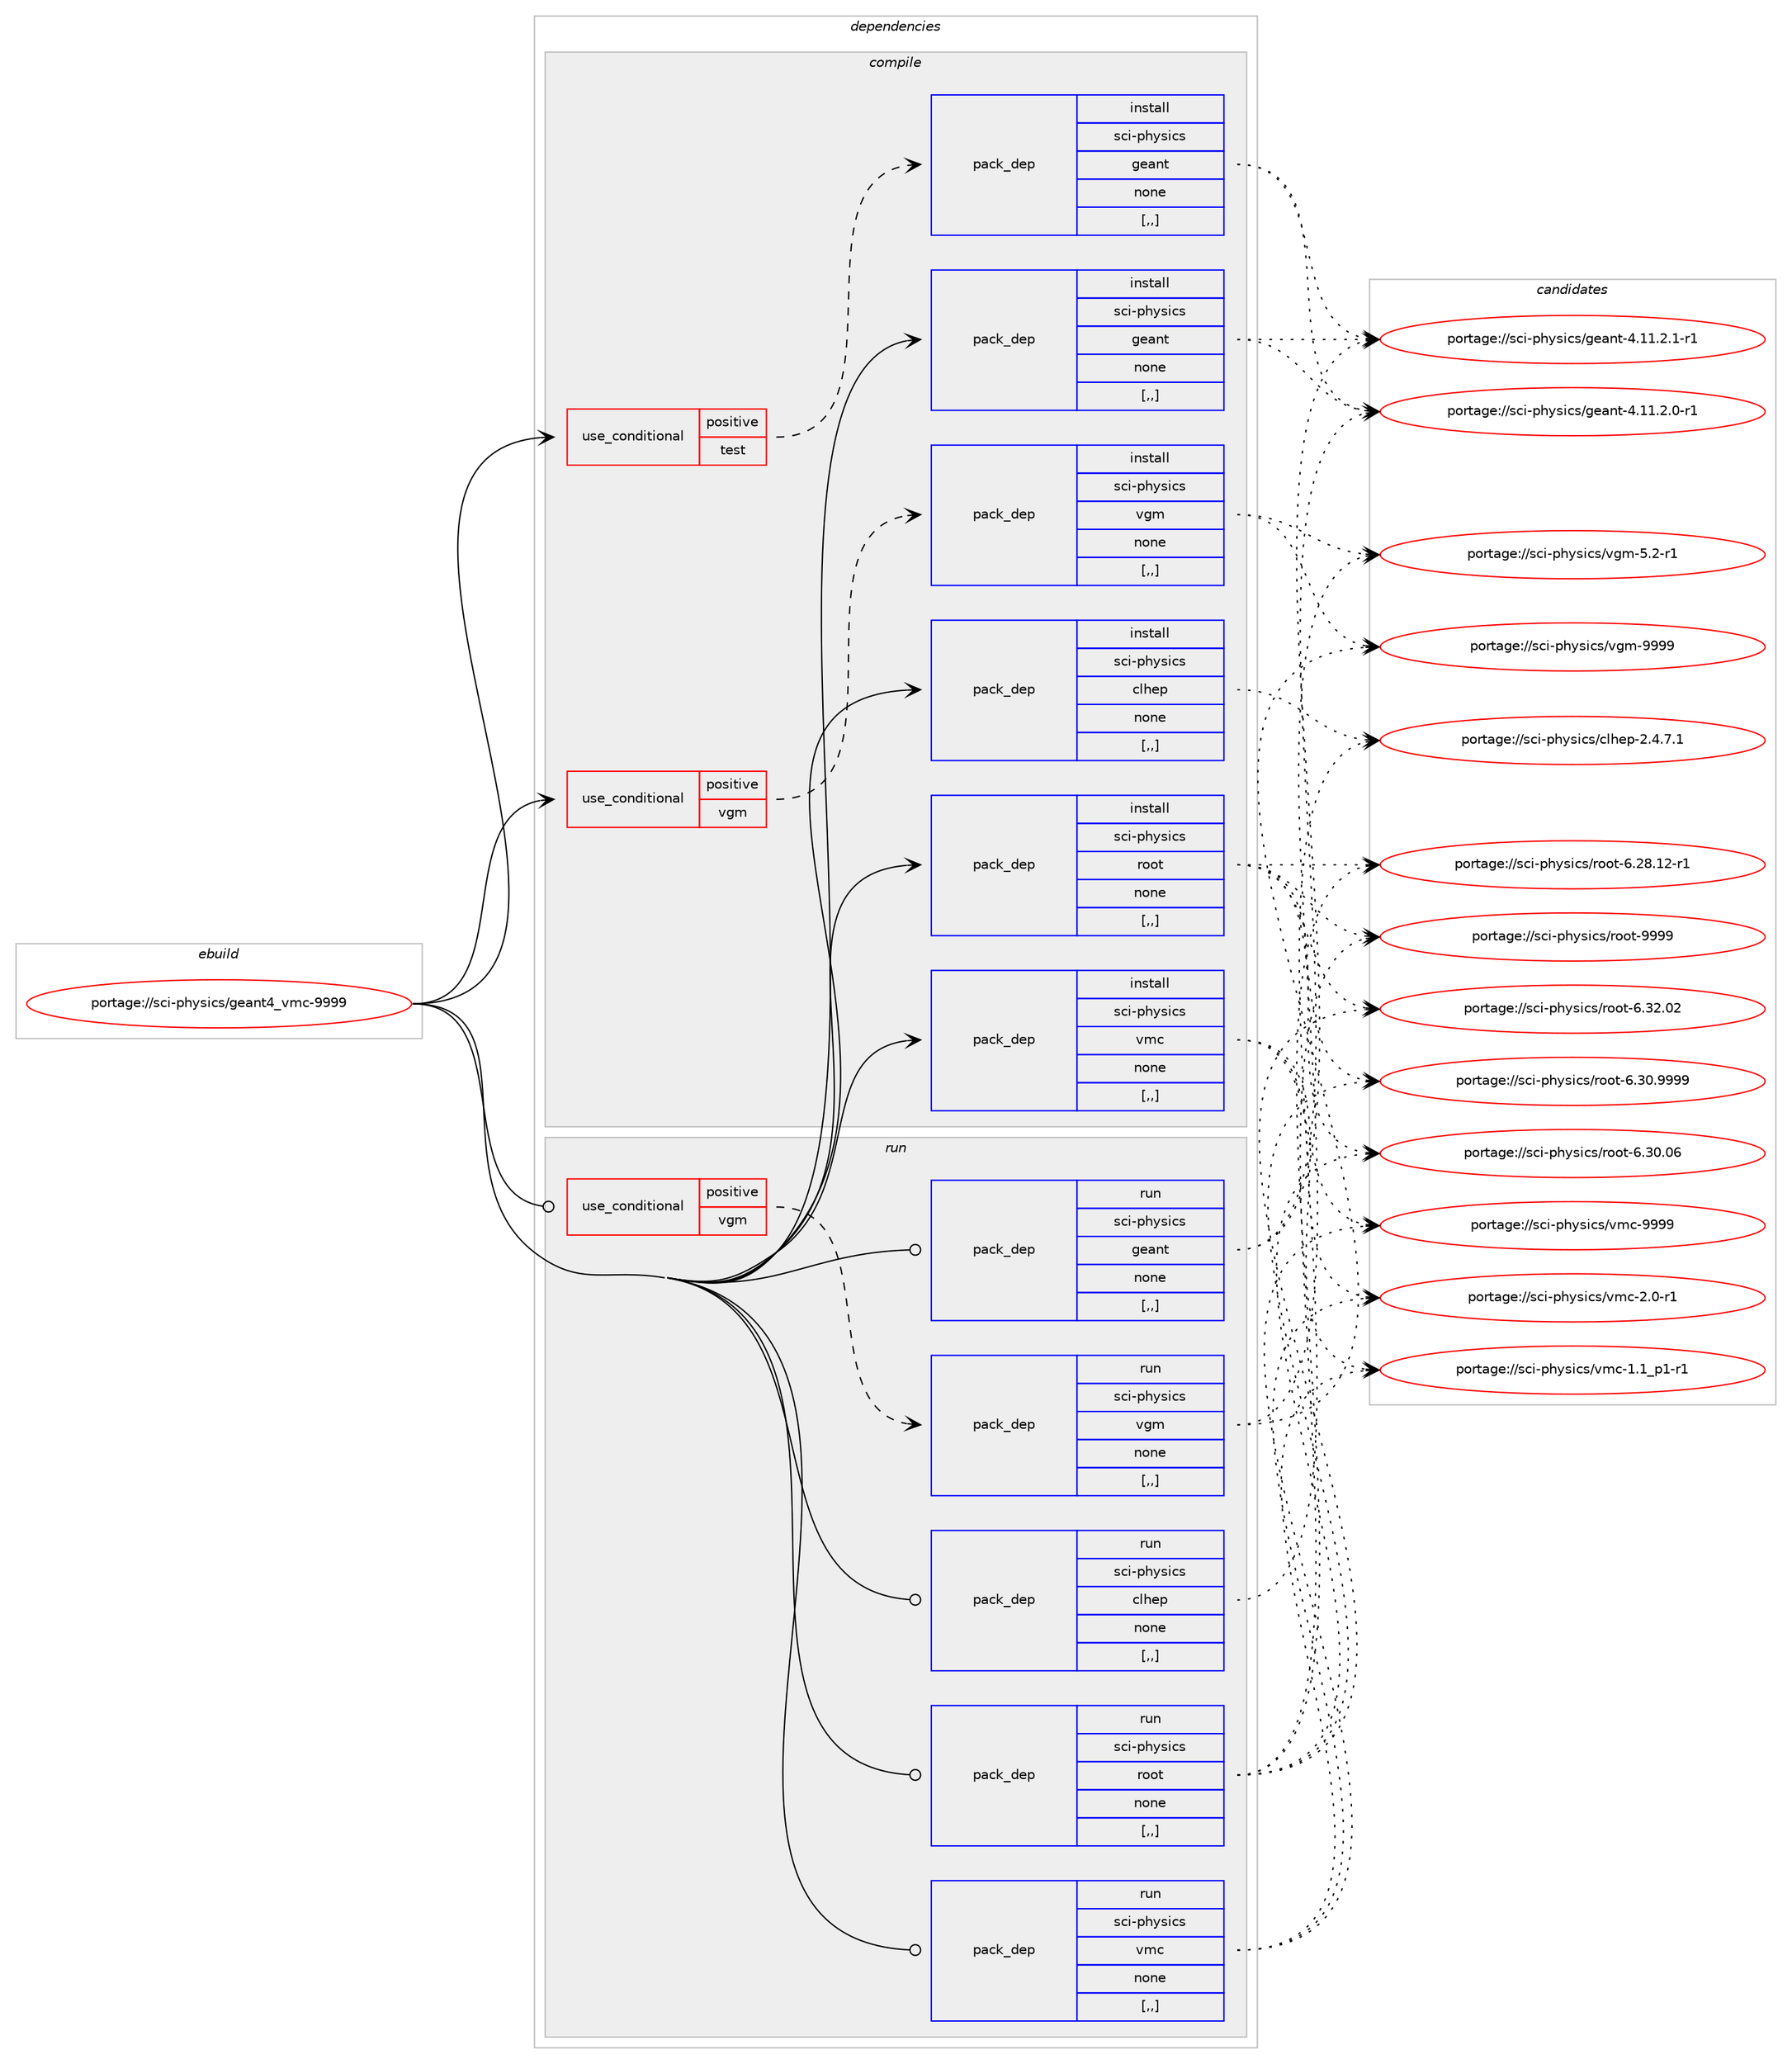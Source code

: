 digraph prolog {

# *************
# Graph options
# *************

newrank=true;
concentrate=true;
compound=true;
graph [rankdir=LR,fontname=Helvetica,fontsize=10,ranksep=1.5];#, ranksep=2.5, nodesep=0.2];
edge  [arrowhead=vee];
node  [fontname=Helvetica,fontsize=10];

# **********
# The ebuild
# **********

subgraph cluster_leftcol {
color=gray;
label=<<i>ebuild</i>>;
id [label="portage://sci-physics/geant4_vmc-9999", color=red, width=4, href="../sci-physics/geant4_vmc-9999.svg"];
}

# ****************
# The dependencies
# ****************

subgraph cluster_midcol {
color=gray;
label=<<i>dependencies</i>>;
subgraph cluster_compile {
fillcolor="#eeeeee";
style=filled;
label=<<i>compile</i>>;
subgraph cond109007 {
dependency410895 [label=<<TABLE BORDER="0" CELLBORDER="1" CELLSPACING="0" CELLPADDING="4"><TR><TD ROWSPAN="3" CELLPADDING="10">use_conditional</TD></TR><TR><TD>positive</TD></TR><TR><TD>test</TD></TR></TABLE>>, shape=none, color=red];
subgraph pack298986 {
dependency410896 [label=<<TABLE BORDER="0" CELLBORDER="1" CELLSPACING="0" CELLPADDING="4" WIDTH="220"><TR><TD ROWSPAN="6" CELLPADDING="30">pack_dep</TD></TR><TR><TD WIDTH="110">install</TD></TR><TR><TD>sci-physics</TD></TR><TR><TD>geant</TD></TR><TR><TD>none</TD></TR><TR><TD>[,,]</TD></TR></TABLE>>, shape=none, color=blue];
}
dependency410895:e -> dependency410896:w [weight=20,style="dashed",arrowhead="vee"];
}
id:e -> dependency410895:w [weight=20,style="solid",arrowhead="vee"];
subgraph cond109008 {
dependency410897 [label=<<TABLE BORDER="0" CELLBORDER="1" CELLSPACING="0" CELLPADDING="4"><TR><TD ROWSPAN="3" CELLPADDING="10">use_conditional</TD></TR><TR><TD>positive</TD></TR><TR><TD>vgm</TD></TR></TABLE>>, shape=none, color=red];
subgraph pack298987 {
dependency410898 [label=<<TABLE BORDER="0" CELLBORDER="1" CELLSPACING="0" CELLPADDING="4" WIDTH="220"><TR><TD ROWSPAN="6" CELLPADDING="30">pack_dep</TD></TR><TR><TD WIDTH="110">install</TD></TR><TR><TD>sci-physics</TD></TR><TR><TD>vgm</TD></TR><TR><TD>none</TD></TR><TR><TD>[,,]</TD></TR></TABLE>>, shape=none, color=blue];
}
dependency410897:e -> dependency410898:w [weight=20,style="dashed",arrowhead="vee"];
}
id:e -> dependency410897:w [weight=20,style="solid",arrowhead="vee"];
subgraph pack298988 {
dependency410899 [label=<<TABLE BORDER="0" CELLBORDER="1" CELLSPACING="0" CELLPADDING="4" WIDTH="220"><TR><TD ROWSPAN="6" CELLPADDING="30">pack_dep</TD></TR><TR><TD WIDTH="110">install</TD></TR><TR><TD>sci-physics</TD></TR><TR><TD>clhep</TD></TR><TR><TD>none</TD></TR><TR><TD>[,,]</TD></TR></TABLE>>, shape=none, color=blue];
}
id:e -> dependency410899:w [weight=20,style="solid",arrowhead="vee"];
subgraph pack298989 {
dependency410900 [label=<<TABLE BORDER="0" CELLBORDER="1" CELLSPACING="0" CELLPADDING="4" WIDTH="220"><TR><TD ROWSPAN="6" CELLPADDING="30">pack_dep</TD></TR><TR><TD WIDTH="110">install</TD></TR><TR><TD>sci-physics</TD></TR><TR><TD>geant</TD></TR><TR><TD>none</TD></TR><TR><TD>[,,]</TD></TR></TABLE>>, shape=none, color=blue];
}
id:e -> dependency410900:w [weight=20,style="solid",arrowhead="vee"];
subgraph pack298990 {
dependency410901 [label=<<TABLE BORDER="0" CELLBORDER="1" CELLSPACING="0" CELLPADDING="4" WIDTH="220"><TR><TD ROWSPAN="6" CELLPADDING="30">pack_dep</TD></TR><TR><TD WIDTH="110">install</TD></TR><TR><TD>sci-physics</TD></TR><TR><TD>root</TD></TR><TR><TD>none</TD></TR><TR><TD>[,,]</TD></TR></TABLE>>, shape=none, color=blue];
}
id:e -> dependency410901:w [weight=20,style="solid",arrowhead="vee"];
subgraph pack298991 {
dependency410902 [label=<<TABLE BORDER="0" CELLBORDER="1" CELLSPACING="0" CELLPADDING="4" WIDTH="220"><TR><TD ROWSPAN="6" CELLPADDING="30">pack_dep</TD></TR><TR><TD WIDTH="110">install</TD></TR><TR><TD>sci-physics</TD></TR><TR><TD>vmc</TD></TR><TR><TD>none</TD></TR><TR><TD>[,,]</TD></TR></TABLE>>, shape=none, color=blue];
}
id:e -> dependency410902:w [weight=20,style="solid",arrowhead="vee"];
}
subgraph cluster_compileandrun {
fillcolor="#eeeeee";
style=filled;
label=<<i>compile and run</i>>;
}
subgraph cluster_run {
fillcolor="#eeeeee";
style=filled;
label=<<i>run</i>>;
subgraph cond109009 {
dependency410903 [label=<<TABLE BORDER="0" CELLBORDER="1" CELLSPACING="0" CELLPADDING="4"><TR><TD ROWSPAN="3" CELLPADDING="10">use_conditional</TD></TR><TR><TD>positive</TD></TR><TR><TD>vgm</TD></TR></TABLE>>, shape=none, color=red];
subgraph pack298992 {
dependency410904 [label=<<TABLE BORDER="0" CELLBORDER="1" CELLSPACING="0" CELLPADDING="4" WIDTH="220"><TR><TD ROWSPAN="6" CELLPADDING="30">pack_dep</TD></TR><TR><TD WIDTH="110">run</TD></TR><TR><TD>sci-physics</TD></TR><TR><TD>vgm</TD></TR><TR><TD>none</TD></TR><TR><TD>[,,]</TD></TR></TABLE>>, shape=none, color=blue];
}
dependency410903:e -> dependency410904:w [weight=20,style="dashed",arrowhead="vee"];
}
id:e -> dependency410903:w [weight=20,style="solid",arrowhead="odot"];
subgraph pack298993 {
dependency410905 [label=<<TABLE BORDER="0" CELLBORDER="1" CELLSPACING="0" CELLPADDING="4" WIDTH="220"><TR><TD ROWSPAN="6" CELLPADDING="30">pack_dep</TD></TR><TR><TD WIDTH="110">run</TD></TR><TR><TD>sci-physics</TD></TR><TR><TD>clhep</TD></TR><TR><TD>none</TD></TR><TR><TD>[,,]</TD></TR></TABLE>>, shape=none, color=blue];
}
id:e -> dependency410905:w [weight=20,style="solid",arrowhead="odot"];
subgraph pack298994 {
dependency410906 [label=<<TABLE BORDER="0" CELLBORDER="1" CELLSPACING="0" CELLPADDING="4" WIDTH="220"><TR><TD ROWSPAN="6" CELLPADDING="30">pack_dep</TD></TR><TR><TD WIDTH="110">run</TD></TR><TR><TD>sci-physics</TD></TR><TR><TD>geant</TD></TR><TR><TD>none</TD></TR><TR><TD>[,,]</TD></TR></TABLE>>, shape=none, color=blue];
}
id:e -> dependency410906:w [weight=20,style="solid",arrowhead="odot"];
subgraph pack298995 {
dependency410907 [label=<<TABLE BORDER="0" CELLBORDER="1" CELLSPACING="0" CELLPADDING="4" WIDTH="220"><TR><TD ROWSPAN="6" CELLPADDING="30">pack_dep</TD></TR><TR><TD WIDTH="110">run</TD></TR><TR><TD>sci-physics</TD></TR><TR><TD>root</TD></TR><TR><TD>none</TD></TR><TR><TD>[,,]</TD></TR></TABLE>>, shape=none, color=blue];
}
id:e -> dependency410907:w [weight=20,style="solid",arrowhead="odot"];
subgraph pack298996 {
dependency410908 [label=<<TABLE BORDER="0" CELLBORDER="1" CELLSPACING="0" CELLPADDING="4" WIDTH="220"><TR><TD ROWSPAN="6" CELLPADDING="30">pack_dep</TD></TR><TR><TD WIDTH="110">run</TD></TR><TR><TD>sci-physics</TD></TR><TR><TD>vmc</TD></TR><TR><TD>none</TD></TR><TR><TD>[,,]</TD></TR></TABLE>>, shape=none, color=blue];
}
id:e -> dependency410908:w [weight=20,style="solid",arrowhead="odot"];
}
}

# **************
# The candidates
# **************

subgraph cluster_choices {
rank=same;
color=gray;
label=<<i>candidates</i>>;

subgraph choice298986 {
color=black;
nodesep=1;
choice11599105451121041211151059911547103101971101164552464949465046494511449 [label="portage://sci-physics/geant-4.11.2.1-r1", color=red, width=4,href="../sci-physics/geant-4.11.2.1-r1.svg"];
choice11599105451121041211151059911547103101971101164552464949465046484511449 [label="portage://sci-physics/geant-4.11.2.0-r1", color=red, width=4,href="../sci-physics/geant-4.11.2.0-r1.svg"];
dependency410896:e -> choice11599105451121041211151059911547103101971101164552464949465046494511449:w [style=dotted,weight="100"];
dependency410896:e -> choice11599105451121041211151059911547103101971101164552464949465046484511449:w [style=dotted,weight="100"];
}
subgraph choice298987 {
color=black;
nodesep=1;
choice115991054511210412111510599115471181031094557575757 [label="portage://sci-physics/vgm-9999", color=red, width=4,href="../sci-physics/vgm-9999.svg"];
choice11599105451121041211151059911547118103109455346504511449 [label="portage://sci-physics/vgm-5.2-r1", color=red, width=4,href="../sci-physics/vgm-5.2-r1.svg"];
dependency410898:e -> choice115991054511210412111510599115471181031094557575757:w [style=dotted,weight="100"];
dependency410898:e -> choice11599105451121041211151059911547118103109455346504511449:w [style=dotted,weight="100"];
}
subgraph choice298988 {
color=black;
nodesep=1;
choice11599105451121041211151059911547991081041011124550465246554649 [label="portage://sci-physics/clhep-2.4.7.1", color=red, width=4,href="../sci-physics/clhep-2.4.7.1.svg"];
dependency410899:e -> choice11599105451121041211151059911547991081041011124550465246554649:w [style=dotted,weight="100"];
}
subgraph choice298989 {
color=black;
nodesep=1;
choice11599105451121041211151059911547103101971101164552464949465046494511449 [label="portage://sci-physics/geant-4.11.2.1-r1", color=red, width=4,href="../sci-physics/geant-4.11.2.1-r1.svg"];
choice11599105451121041211151059911547103101971101164552464949465046484511449 [label="portage://sci-physics/geant-4.11.2.0-r1", color=red, width=4,href="../sci-physics/geant-4.11.2.0-r1.svg"];
dependency410900:e -> choice11599105451121041211151059911547103101971101164552464949465046494511449:w [style=dotted,weight="100"];
dependency410900:e -> choice11599105451121041211151059911547103101971101164552464949465046484511449:w [style=dotted,weight="100"];
}
subgraph choice298990 {
color=black;
nodesep=1;
choice115991054511210412111510599115471141111111164557575757 [label="portage://sci-physics/root-9999", color=red, width=4,href="../sci-physics/root-9999.svg"];
choice115991054511210412111510599115471141111111164554465150464850 [label="portage://sci-physics/root-6.32.02", color=red, width=4,href="../sci-physics/root-6.32.02.svg"];
choice1159910545112104121115105991154711411111111645544651484657575757 [label="portage://sci-physics/root-6.30.9999", color=red, width=4,href="../sci-physics/root-6.30.9999.svg"];
choice115991054511210412111510599115471141111111164554465148464854 [label="portage://sci-physics/root-6.30.06", color=red, width=4,href="../sci-physics/root-6.30.06.svg"];
choice1159910545112104121115105991154711411111111645544650564649504511449 [label="portage://sci-physics/root-6.28.12-r1", color=red, width=4,href="../sci-physics/root-6.28.12-r1.svg"];
dependency410901:e -> choice115991054511210412111510599115471141111111164557575757:w [style=dotted,weight="100"];
dependency410901:e -> choice115991054511210412111510599115471141111111164554465150464850:w [style=dotted,weight="100"];
dependency410901:e -> choice1159910545112104121115105991154711411111111645544651484657575757:w [style=dotted,weight="100"];
dependency410901:e -> choice115991054511210412111510599115471141111111164554465148464854:w [style=dotted,weight="100"];
dependency410901:e -> choice1159910545112104121115105991154711411111111645544650564649504511449:w [style=dotted,weight="100"];
}
subgraph choice298991 {
color=black;
nodesep=1;
choice11599105451121041211151059911547118109994557575757 [label="portage://sci-physics/vmc-9999", color=red, width=4,href="../sci-physics/vmc-9999.svg"];
choice1159910545112104121115105991154711810999455046484511449 [label="portage://sci-physics/vmc-2.0-r1", color=red, width=4,href="../sci-physics/vmc-2.0-r1.svg"];
choice11599105451121041211151059911547118109994549464995112494511449 [label="portage://sci-physics/vmc-1.1_p1-r1", color=red, width=4,href="../sci-physics/vmc-1.1_p1-r1.svg"];
dependency410902:e -> choice11599105451121041211151059911547118109994557575757:w [style=dotted,weight="100"];
dependency410902:e -> choice1159910545112104121115105991154711810999455046484511449:w [style=dotted,weight="100"];
dependency410902:e -> choice11599105451121041211151059911547118109994549464995112494511449:w [style=dotted,weight="100"];
}
subgraph choice298992 {
color=black;
nodesep=1;
choice115991054511210412111510599115471181031094557575757 [label="portage://sci-physics/vgm-9999", color=red, width=4,href="../sci-physics/vgm-9999.svg"];
choice11599105451121041211151059911547118103109455346504511449 [label="portage://sci-physics/vgm-5.2-r1", color=red, width=4,href="../sci-physics/vgm-5.2-r1.svg"];
dependency410904:e -> choice115991054511210412111510599115471181031094557575757:w [style=dotted,weight="100"];
dependency410904:e -> choice11599105451121041211151059911547118103109455346504511449:w [style=dotted,weight="100"];
}
subgraph choice298993 {
color=black;
nodesep=1;
choice11599105451121041211151059911547991081041011124550465246554649 [label="portage://sci-physics/clhep-2.4.7.1", color=red, width=4,href="../sci-physics/clhep-2.4.7.1.svg"];
dependency410905:e -> choice11599105451121041211151059911547991081041011124550465246554649:w [style=dotted,weight="100"];
}
subgraph choice298994 {
color=black;
nodesep=1;
choice11599105451121041211151059911547103101971101164552464949465046494511449 [label="portage://sci-physics/geant-4.11.2.1-r1", color=red, width=4,href="../sci-physics/geant-4.11.2.1-r1.svg"];
choice11599105451121041211151059911547103101971101164552464949465046484511449 [label="portage://sci-physics/geant-4.11.2.0-r1", color=red, width=4,href="../sci-physics/geant-4.11.2.0-r1.svg"];
dependency410906:e -> choice11599105451121041211151059911547103101971101164552464949465046494511449:w [style=dotted,weight="100"];
dependency410906:e -> choice11599105451121041211151059911547103101971101164552464949465046484511449:w [style=dotted,weight="100"];
}
subgraph choice298995 {
color=black;
nodesep=1;
choice115991054511210412111510599115471141111111164557575757 [label="portage://sci-physics/root-9999", color=red, width=4,href="../sci-physics/root-9999.svg"];
choice115991054511210412111510599115471141111111164554465150464850 [label="portage://sci-physics/root-6.32.02", color=red, width=4,href="../sci-physics/root-6.32.02.svg"];
choice1159910545112104121115105991154711411111111645544651484657575757 [label="portage://sci-physics/root-6.30.9999", color=red, width=4,href="../sci-physics/root-6.30.9999.svg"];
choice115991054511210412111510599115471141111111164554465148464854 [label="portage://sci-physics/root-6.30.06", color=red, width=4,href="../sci-physics/root-6.30.06.svg"];
choice1159910545112104121115105991154711411111111645544650564649504511449 [label="portage://sci-physics/root-6.28.12-r1", color=red, width=4,href="../sci-physics/root-6.28.12-r1.svg"];
dependency410907:e -> choice115991054511210412111510599115471141111111164557575757:w [style=dotted,weight="100"];
dependency410907:e -> choice115991054511210412111510599115471141111111164554465150464850:w [style=dotted,weight="100"];
dependency410907:e -> choice1159910545112104121115105991154711411111111645544651484657575757:w [style=dotted,weight="100"];
dependency410907:e -> choice115991054511210412111510599115471141111111164554465148464854:w [style=dotted,weight="100"];
dependency410907:e -> choice1159910545112104121115105991154711411111111645544650564649504511449:w [style=dotted,weight="100"];
}
subgraph choice298996 {
color=black;
nodesep=1;
choice11599105451121041211151059911547118109994557575757 [label="portage://sci-physics/vmc-9999", color=red, width=4,href="../sci-physics/vmc-9999.svg"];
choice1159910545112104121115105991154711810999455046484511449 [label="portage://sci-physics/vmc-2.0-r1", color=red, width=4,href="../sci-physics/vmc-2.0-r1.svg"];
choice11599105451121041211151059911547118109994549464995112494511449 [label="portage://sci-physics/vmc-1.1_p1-r1", color=red, width=4,href="../sci-physics/vmc-1.1_p1-r1.svg"];
dependency410908:e -> choice11599105451121041211151059911547118109994557575757:w [style=dotted,weight="100"];
dependency410908:e -> choice1159910545112104121115105991154711810999455046484511449:w [style=dotted,weight="100"];
dependency410908:e -> choice11599105451121041211151059911547118109994549464995112494511449:w [style=dotted,weight="100"];
}
}

}
